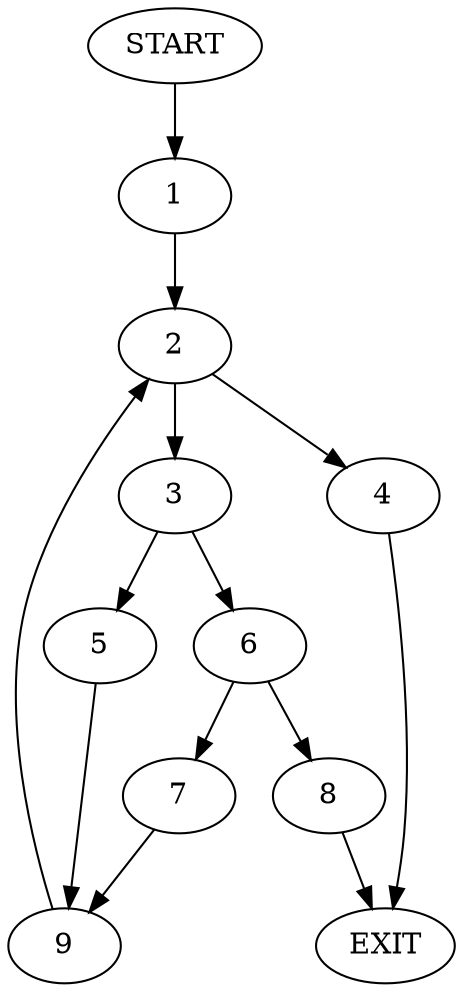 digraph {
0 [label="START"]
10 [label="EXIT"]
0 -> 1
1 -> 2
2 -> 3
2 -> 4
3 -> 5
3 -> 6
4 -> 10
6 -> 7
6 -> 8
5 -> 9
9 -> 2
7 -> 9
8 -> 10
}
